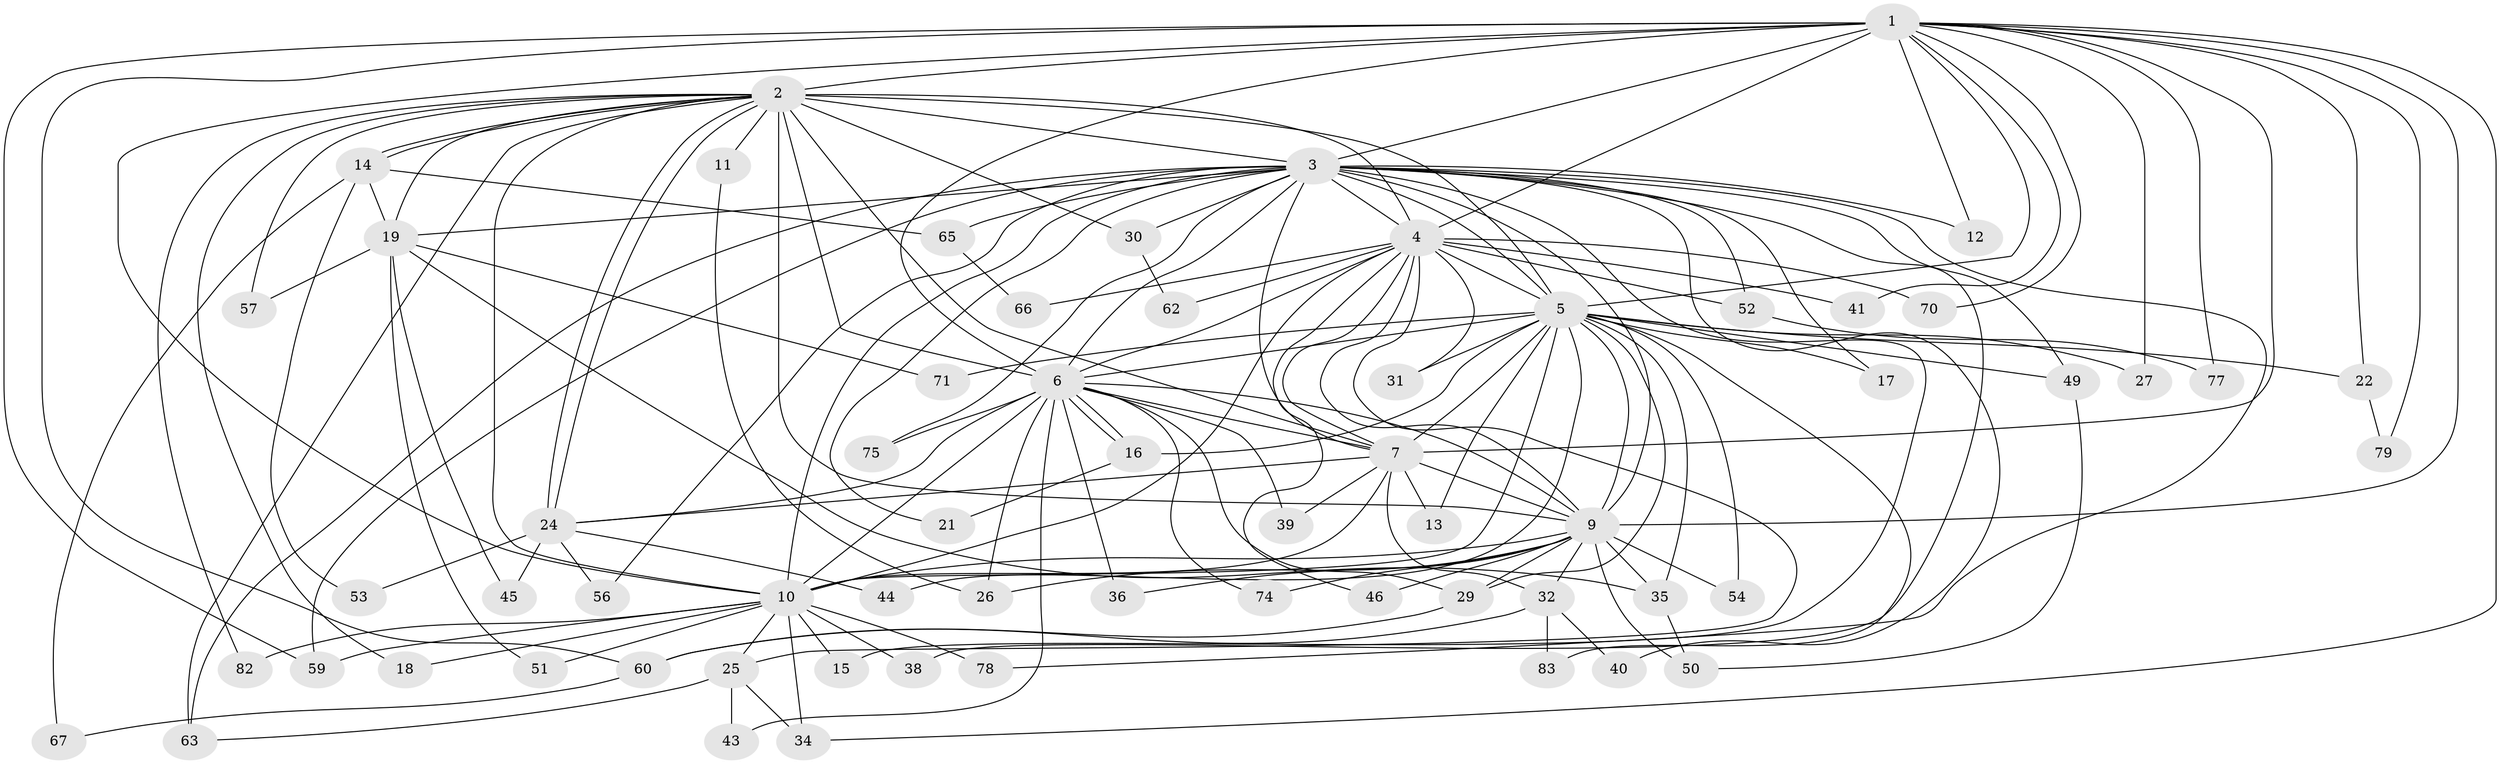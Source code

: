 // original degree distribution, {22: 0.012048192771084338, 20: 0.024096385542168676, 24: 0.012048192771084338, 18: 0.012048192771084338, 23: 0.012048192771084338, 19: 0.024096385542168676, 14: 0.012048192771084338, 11: 0.012048192771084338, 3: 0.18072289156626506, 2: 0.5662650602409639, 6: 0.024096385542168676, 4: 0.07228915662650602, 7: 0.012048192771084338, 5: 0.024096385542168676}
// Generated by graph-tools (version 1.1) at 2025/41/03/06/25 10:41:32]
// undirected, 63 vertices, 155 edges
graph export_dot {
graph [start="1"]
  node [color=gray90,style=filled];
  1 [super="+58"];
  2 [super="+8"];
  3 [super="+28"];
  4 [super="+20"];
  5 [super="+42"];
  6 [super="+68"];
  7 [super="+64"];
  9 [super="+80"];
  10 [super="+55"];
  11 [super="+81"];
  12;
  13;
  14 [super="+23"];
  15;
  16 [super="+33"];
  17;
  18;
  19 [super="+48"];
  21;
  22;
  24 [super="+37"];
  25 [super="+69"];
  26;
  27;
  29 [super="+47"];
  30;
  31;
  32 [super="+73"];
  34;
  35;
  36;
  38;
  39;
  40;
  41;
  43;
  44;
  45;
  46;
  49;
  50 [super="+76"];
  51;
  52;
  53;
  54;
  56;
  57;
  59 [super="+61"];
  60;
  62;
  63 [super="+72"];
  65;
  66;
  67;
  70;
  71;
  74;
  75;
  77;
  78;
  79;
  82;
  83;
  1 -- 2 [weight=2];
  1 -- 3 [weight=2];
  1 -- 4 [weight=2];
  1 -- 5;
  1 -- 6;
  1 -- 7;
  1 -- 9;
  1 -- 10 [weight=2];
  1 -- 12;
  1 -- 22;
  1 -- 27;
  1 -- 34;
  1 -- 41;
  1 -- 59;
  1 -- 60;
  1 -- 70;
  1 -- 77;
  1 -- 79;
  2 -- 3 [weight=2];
  2 -- 4 [weight=2];
  2 -- 5 [weight=2];
  2 -- 6 [weight=2];
  2 -- 7 [weight=2];
  2 -- 9 [weight=2];
  2 -- 10 [weight=2];
  2 -- 11 [weight=2];
  2 -- 14;
  2 -- 14;
  2 -- 18;
  2 -- 19;
  2 -- 24 [weight=2];
  2 -- 24;
  2 -- 30;
  2 -- 57;
  2 -- 82;
  2 -- 63;
  3 -- 4;
  3 -- 5;
  3 -- 6;
  3 -- 7;
  3 -- 9;
  3 -- 10;
  3 -- 12;
  3 -- 15;
  3 -- 17;
  3 -- 19;
  3 -- 21;
  3 -- 30;
  3 -- 40;
  3 -- 49;
  3 -- 52;
  3 -- 56;
  3 -- 59;
  3 -- 63;
  3 -- 75;
  3 -- 78;
  3 -- 65;
  3 -- 38;
  4 -- 5;
  4 -- 6;
  4 -- 7;
  4 -- 9 [weight=2];
  4 -- 10;
  4 -- 25;
  4 -- 31;
  4 -- 46;
  4 -- 52;
  4 -- 62;
  4 -- 66;
  4 -- 70;
  4 -- 41;
  5 -- 6;
  5 -- 7;
  5 -- 9;
  5 -- 10 [weight=2];
  5 -- 13;
  5 -- 17;
  5 -- 22;
  5 -- 27;
  5 -- 29;
  5 -- 31;
  5 -- 35;
  5 -- 44;
  5 -- 49;
  5 -- 54;
  5 -- 71;
  5 -- 83;
  5 -- 16;
  6 -- 7;
  6 -- 9;
  6 -- 10;
  6 -- 16;
  6 -- 16;
  6 -- 26;
  6 -- 29;
  6 -- 36;
  6 -- 39;
  6 -- 43;
  6 -- 74;
  6 -- 75;
  6 -- 24;
  7 -- 9;
  7 -- 10 [weight=2];
  7 -- 13;
  7 -- 32;
  7 -- 39;
  7 -- 24;
  9 -- 10;
  9 -- 26;
  9 -- 32;
  9 -- 35;
  9 -- 36;
  9 -- 46;
  9 -- 54;
  9 -- 74;
  9 -- 50;
  9 -- 29;
  10 -- 15;
  10 -- 18;
  10 -- 25;
  10 -- 34;
  10 -- 38;
  10 -- 51;
  10 -- 78;
  10 -- 82;
  10 -- 59;
  11 -- 26;
  14 -- 53;
  14 -- 65;
  14 -- 67;
  14 -- 19;
  16 -- 21;
  19 -- 45;
  19 -- 57;
  19 -- 71;
  19 -- 35;
  19 -- 51;
  22 -- 79;
  24 -- 44;
  24 -- 45;
  24 -- 53;
  24 -- 56;
  25 -- 43;
  25 -- 63;
  25 -- 34;
  29 -- 60;
  30 -- 62;
  32 -- 40;
  32 -- 83;
  32 -- 60;
  35 -- 50;
  49 -- 50;
  52 -- 77;
  60 -- 67;
  65 -- 66;
}
